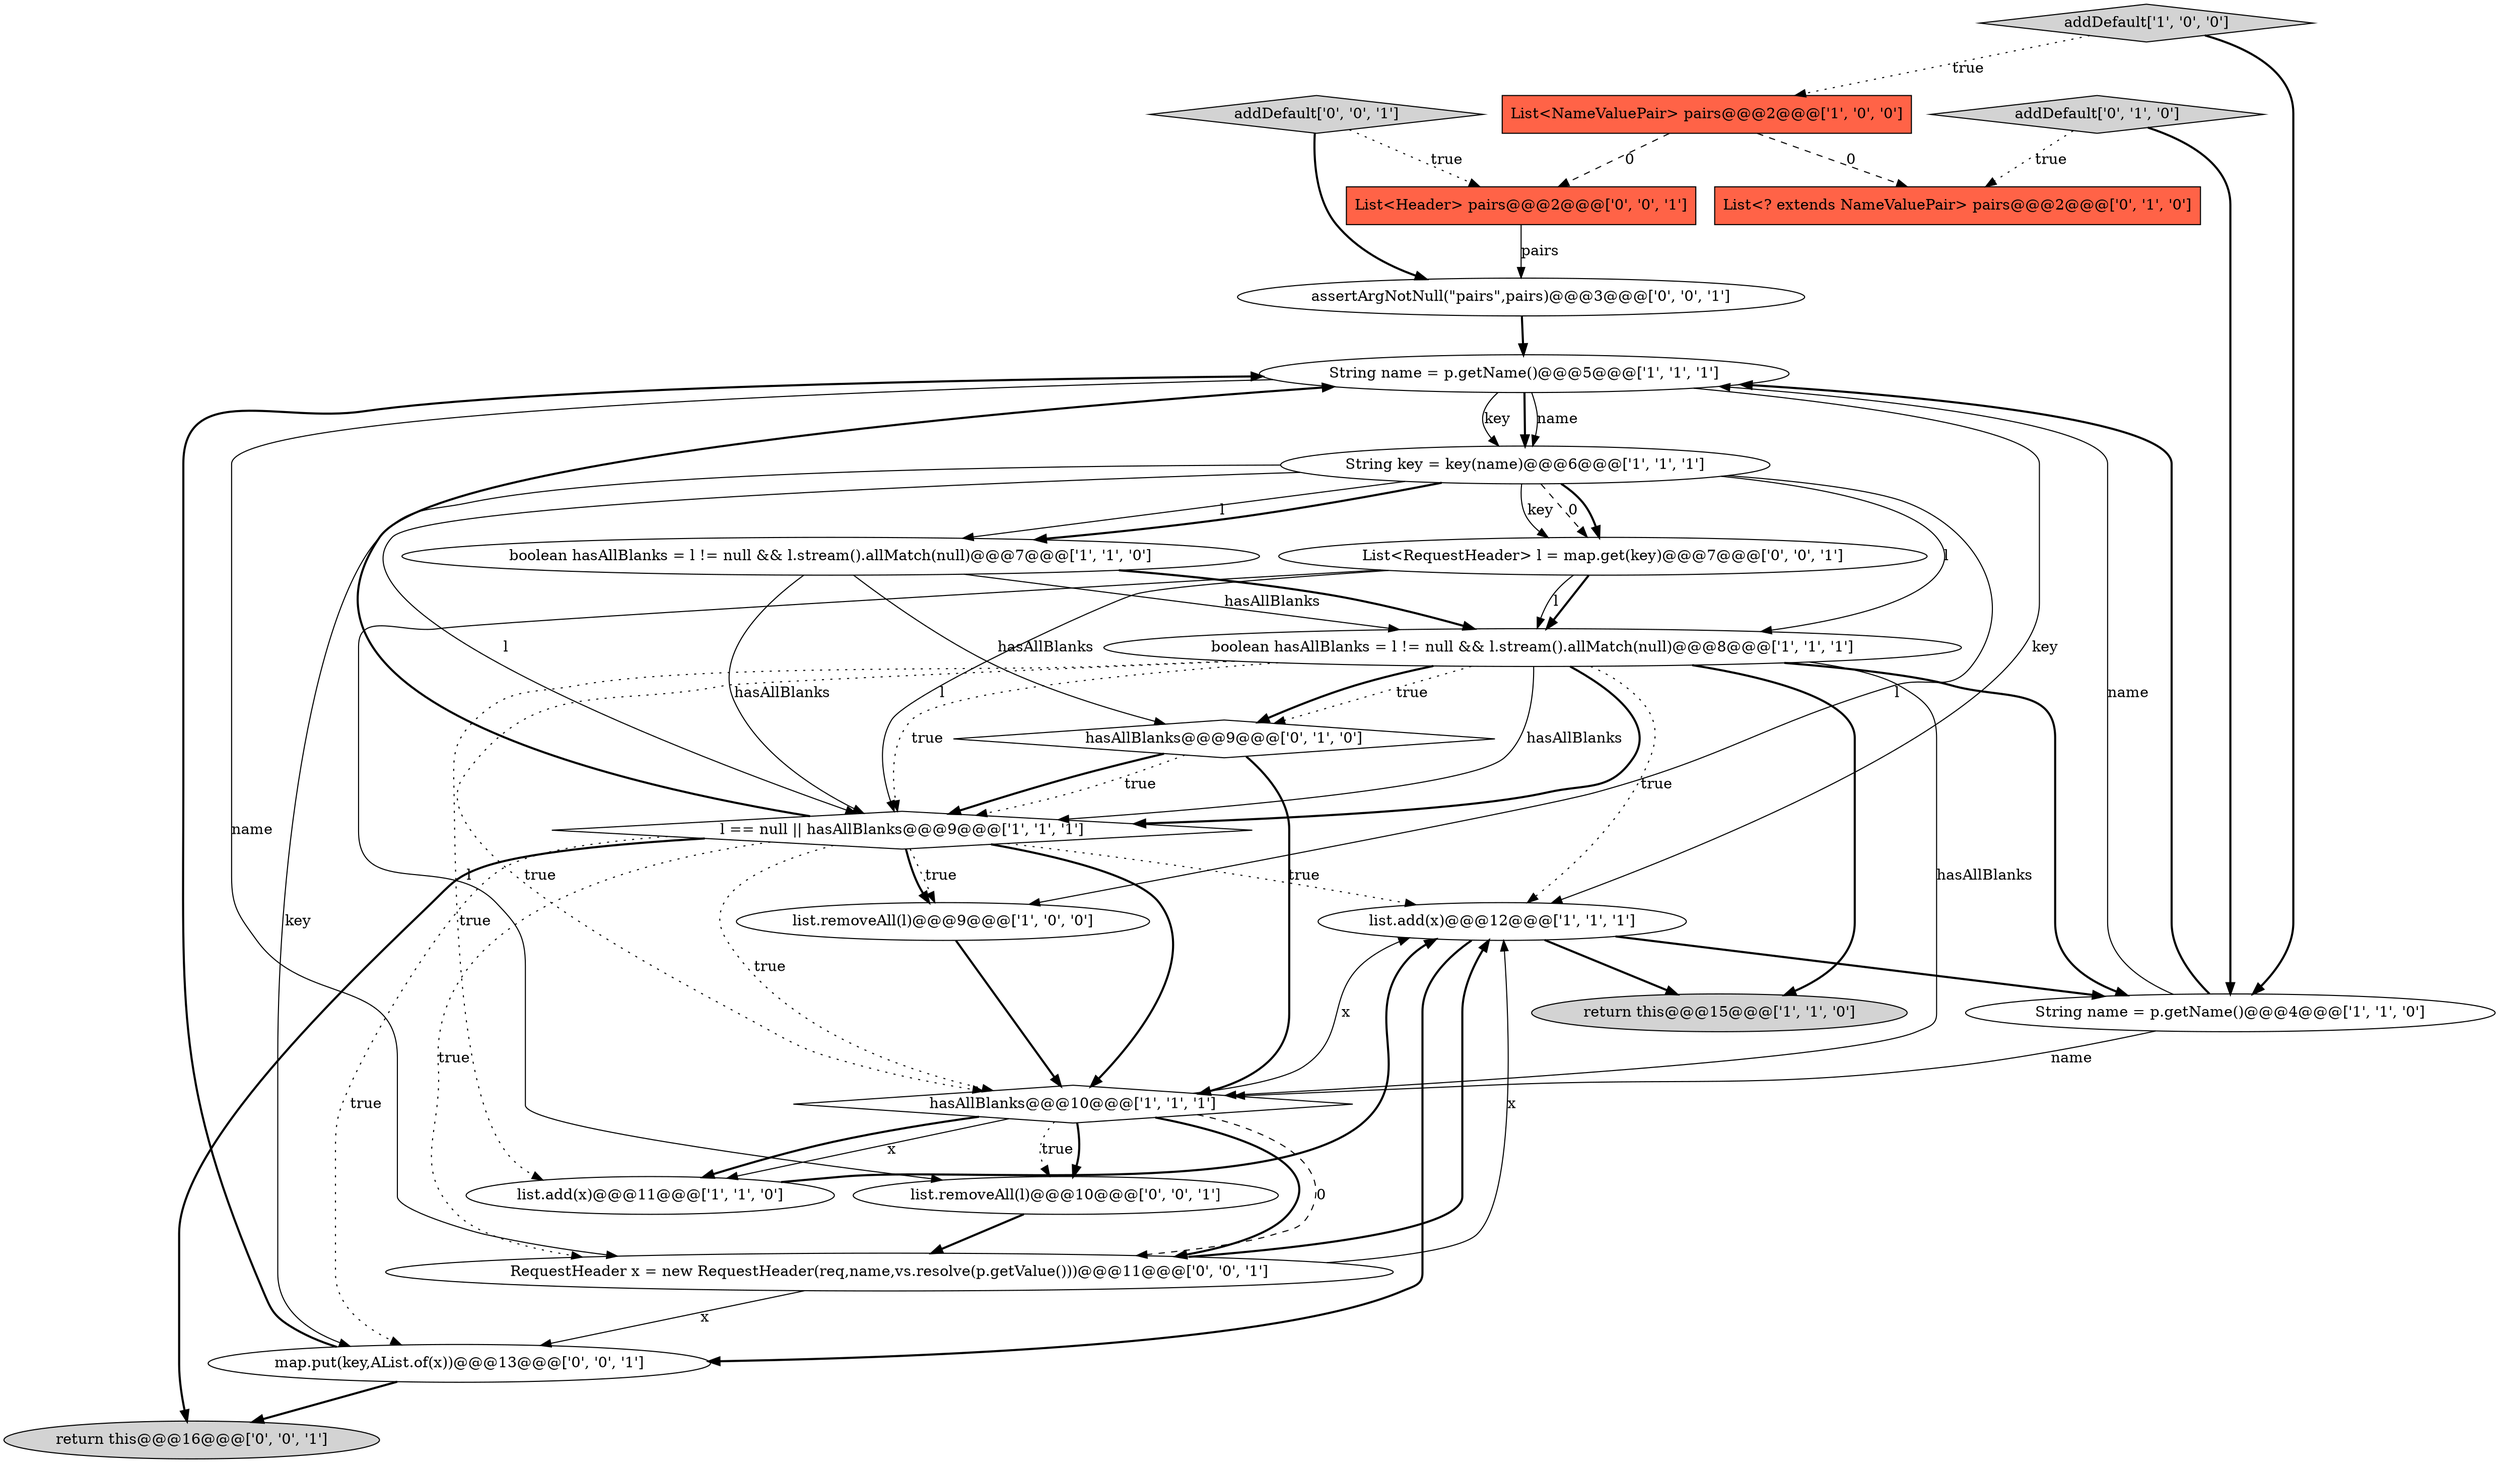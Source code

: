 digraph {
0 [style = filled, label = "String name = p.getName()@@@5@@@['1', '1', '1']", fillcolor = white, shape = ellipse image = "AAA0AAABBB1BBB"];
8 [style = filled, label = "list.add(x)@@@12@@@['1', '1', '1']", fillcolor = white, shape = ellipse image = "AAA0AAABBB1BBB"];
7 [style = filled, label = "return this@@@15@@@['1', '1', '0']", fillcolor = lightgray, shape = ellipse image = "AAA0AAABBB1BBB"];
11 [style = filled, label = "String key = key(name)@@@6@@@['1', '1', '1']", fillcolor = white, shape = ellipse image = "AAA0AAABBB1BBB"];
18 [style = filled, label = "return this@@@16@@@['0', '0', '1']", fillcolor = lightgray, shape = ellipse image = "AAA0AAABBB3BBB"];
17 [style = filled, label = "List<RequestHeader> l = map.get(key)@@@7@@@['0', '0', '1']", fillcolor = white, shape = ellipse image = "AAA0AAABBB3BBB"];
15 [style = filled, label = "addDefault['0', '1', '0']", fillcolor = lightgray, shape = diamond image = "AAA0AAABBB2BBB"];
3 [style = filled, label = "List<NameValuePair> pairs@@@2@@@['1', '0', '0']", fillcolor = tomato, shape = box image = "AAA1AAABBB1BBB"];
19 [style = filled, label = "addDefault['0', '0', '1']", fillcolor = lightgray, shape = diamond image = "AAA0AAABBB3BBB"];
6 [style = filled, label = "boolean hasAllBlanks = l != null && l.stream().allMatch(null)@@@8@@@['1', '1', '1']", fillcolor = white, shape = ellipse image = "AAA0AAABBB1BBB"];
14 [style = filled, label = "List<? extends NameValuePair> pairs@@@2@@@['0', '1', '0']", fillcolor = tomato, shape = box image = "AAA1AAABBB2BBB"];
2 [style = filled, label = "list.removeAll(l)@@@9@@@['1', '0', '0']", fillcolor = white, shape = ellipse image = "AAA0AAABBB1BBB"];
16 [style = filled, label = "List<Header> pairs@@@2@@@['0', '0', '1']", fillcolor = tomato, shape = box image = "AAA0AAABBB3BBB"];
23 [style = filled, label = "assertArgNotNull(\"pairs\",pairs)@@@3@@@['0', '0', '1']", fillcolor = white, shape = ellipse image = "AAA0AAABBB3BBB"];
4 [style = filled, label = "list.add(x)@@@11@@@['1', '1', '0']", fillcolor = white, shape = ellipse image = "AAA0AAABBB1BBB"];
13 [style = filled, label = "hasAllBlanks@@@9@@@['0', '1', '0']", fillcolor = white, shape = diamond image = "AAA0AAABBB2BBB"];
5 [style = filled, label = "l == null || hasAllBlanks@@@9@@@['1', '1', '1']", fillcolor = white, shape = diamond image = "AAA0AAABBB1BBB"];
20 [style = filled, label = "RequestHeader x = new RequestHeader(req,name,vs.resolve(p.getValue()))@@@11@@@['0', '0', '1']", fillcolor = white, shape = ellipse image = "AAA0AAABBB3BBB"];
21 [style = filled, label = "list.removeAll(l)@@@10@@@['0', '0', '1']", fillcolor = white, shape = ellipse image = "AAA0AAABBB3BBB"];
1 [style = filled, label = "String name = p.getName()@@@4@@@['1', '1', '0']", fillcolor = white, shape = ellipse image = "AAA0AAABBB1BBB"];
9 [style = filled, label = "boolean hasAllBlanks = l != null && l.stream().allMatch(null)@@@7@@@['1', '1', '0']", fillcolor = white, shape = ellipse image = "AAA0AAABBB1BBB"];
10 [style = filled, label = "hasAllBlanks@@@10@@@['1', '1', '1']", fillcolor = white, shape = diamond image = "AAA0AAABBB1BBB"];
12 [style = filled, label = "addDefault['1', '0', '0']", fillcolor = lightgray, shape = diamond image = "AAA0AAABBB1BBB"];
22 [style = filled, label = "map.put(key,AList.of(x))@@@13@@@['0', '0', '1']", fillcolor = white, shape = ellipse image = "AAA0AAABBB3BBB"];
0->8 [style = solid, label="key"];
5->10 [style = bold, label=""];
13->10 [style = bold, label=""];
12->3 [style = dotted, label="true"];
10->20 [style = bold, label=""];
1->0 [style = solid, label="name"];
11->5 [style = solid, label="l"];
17->6 [style = bold, label=""];
5->10 [style = dotted, label="true"];
11->17 [style = solid, label="key"];
6->13 [style = dotted, label="true"];
1->10 [style = solid, label="name"];
10->4 [style = solid, label="x"];
0->11 [style = solid, label="key"];
6->10 [style = solid, label="hasAllBlanks"];
0->11 [style = bold, label=""];
11->9 [style = solid, label="l"];
9->13 [style = solid, label="hasAllBlanks"];
0->20 [style = solid, label="name"];
13->5 [style = dotted, label="true"];
5->18 [style = bold, label=""];
0->11 [style = solid, label="name"];
1->0 [style = bold, label=""];
10->21 [style = bold, label=""];
11->17 [style = dashed, label="0"];
15->14 [style = dotted, label="true"];
20->8 [style = solid, label="x"];
11->9 [style = bold, label=""];
2->10 [style = bold, label=""];
9->6 [style = solid, label="hasAllBlanks"];
12->1 [style = bold, label=""];
23->0 [style = bold, label=""];
8->7 [style = bold, label=""];
9->6 [style = bold, label=""];
8->22 [style = bold, label=""];
6->10 [style = dotted, label="true"];
11->6 [style = solid, label="l"];
6->1 [style = bold, label=""];
8->1 [style = bold, label=""];
6->5 [style = bold, label=""];
5->2 [style = bold, label=""];
20->8 [style = bold, label=""];
22->18 [style = bold, label=""];
6->5 [style = dotted, label="true"];
21->20 [style = bold, label=""];
22->0 [style = bold, label=""];
16->23 [style = solid, label="pairs"];
6->4 [style = dotted, label="true"];
17->21 [style = solid, label="l"];
5->0 [style = bold, label=""];
5->22 [style = dotted, label="true"];
6->8 [style = dotted, label="true"];
19->23 [style = bold, label=""];
6->13 [style = bold, label=""];
17->6 [style = solid, label="l"];
19->16 [style = dotted, label="true"];
10->4 [style = bold, label=""];
20->22 [style = solid, label="x"];
13->5 [style = bold, label=""];
6->5 [style = solid, label="hasAllBlanks"];
4->8 [style = bold, label=""];
11->17 [style = bold, label=""];
5->20 [style = dotted, label="true"];
11->22 [style = solid, label="key"];
10->20 [style = dashed, label="0"];
11->2 [style = solid, label="l"];
6->7 [style = bold, label=""];
5->8 [style = dotted, label="true"];
3->14 [style = dashed, label="0"];
9->5 [style = solid, label="hasAllBlanks"];
10->21 [style = dotted, label="true"];
3->16 [style = dashed, label="0"];
17->5 [style = solid, label="l"];
5->2 [style = dotted, label="true"];
15->1 [style = bold, label=""];
10->8 [style = solid, label="x"];
}
